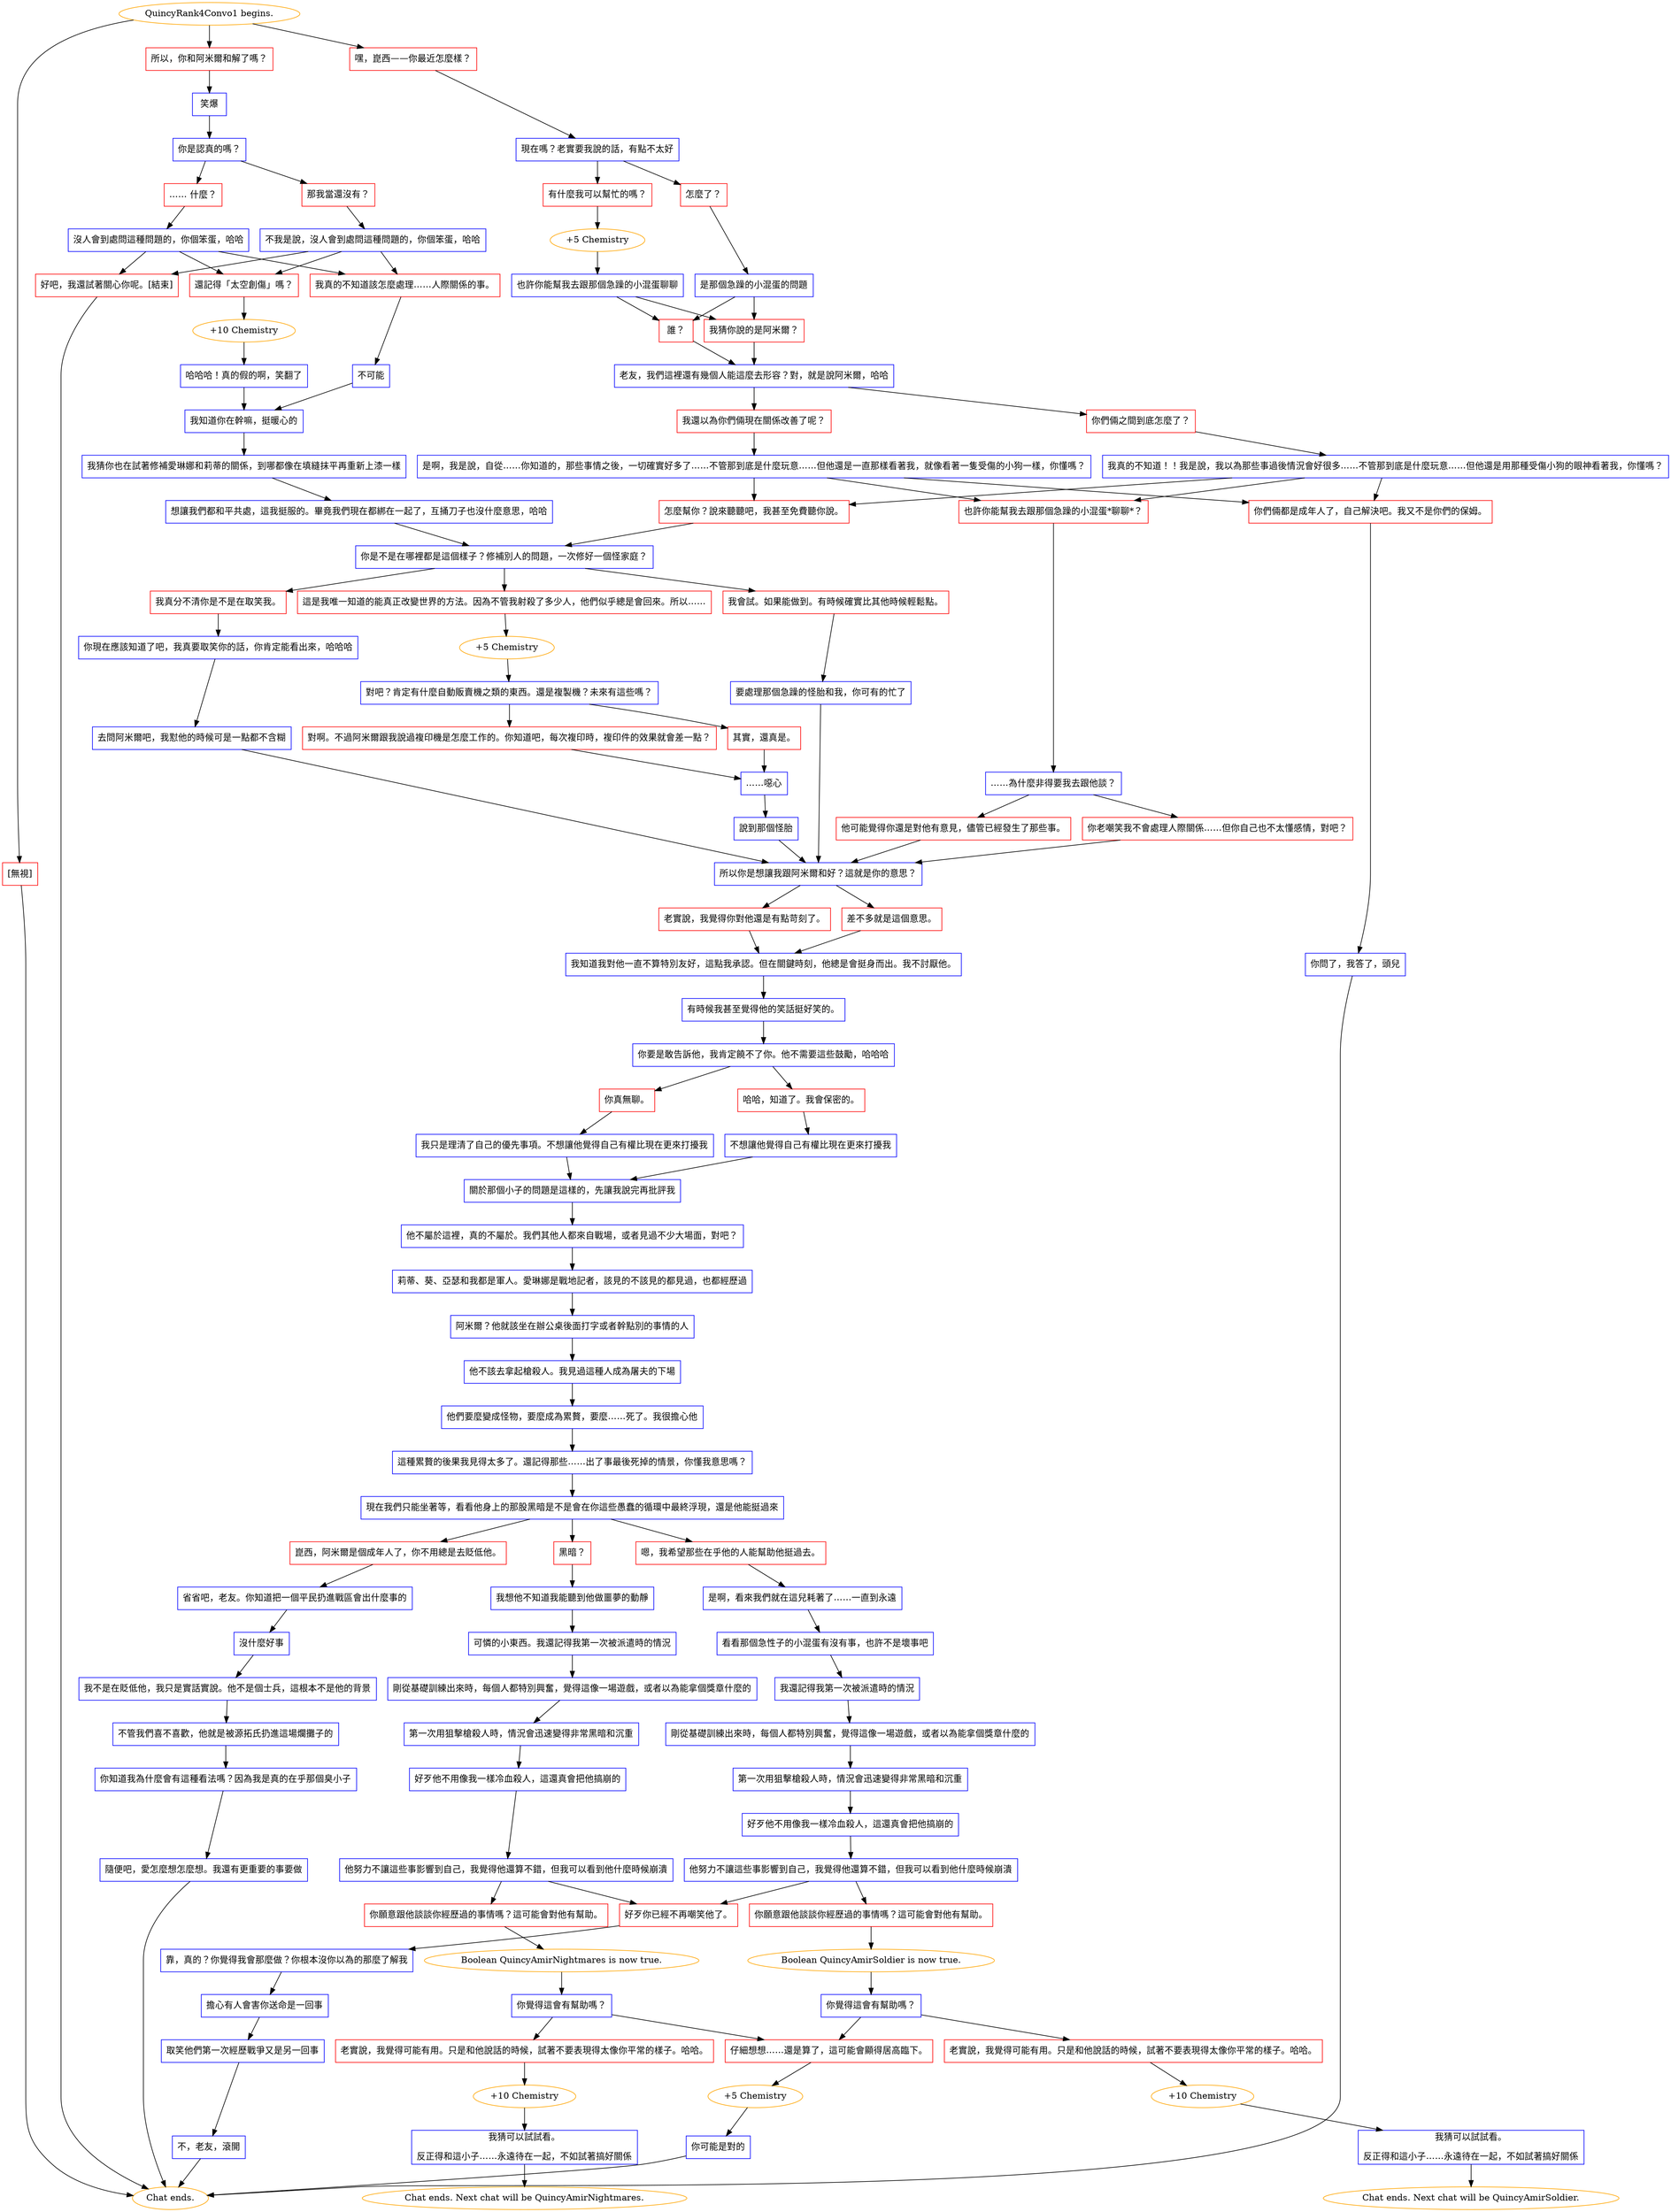digraph {
	"QuincyRank4Convo1 begins." [color=orange];
		"QuincyRank4Convo1 begins." -> j1059501157;
		"QuincyRank4Convo1 begins." -> j1330260780;
		"QuincyRank4Convo1 begins." -> j3102889003;
	j1059501157 [label="嘿，崑西——你最近怎麼樣？",shape=box,color=red];
		j1059501157 -> j724612536;
	j1330260780 [label="所以，你和阿米爾和解了嗎？",shape=box,color=red];
		j1330260780 -> j3288850656;
	j3102889003 [label="[無視]",shape=box,color=red];
		j3102889003 -> "Chat ends.";
	j724612536 [label="現在嗎？老實要我說的話，有點不太好",shape=box,color=blue];
		j724612536 -> j1608133139;
		j724612536 -> j2377661039;
	j3288850656 [label="笑爆",shape=box,color=blue];
		j3288850656 -> j576845246;
	"Chat ends." [color=orange];
	j1608133139 [label="怎麼了？",shape=box,color=red];
		j1608133139 -> j2618253261;
	j2377661039 [label="有什麼我可以幫忙的嗎？",shape=box,color=red];
		j2377661039 -> j2081517740;
	j576845246 [label="你是認真的嗎？",shape=box,color=blue];
		j576845246 -> j1723351817;
		j576845246 -> j3533664571;
	j2618253261 [label="是那個急躁的小混蛋的問題",shape=box,color=blue];
		j2618253261 -> j4145968121;
		j2618253261 -> j745752157;
	j2081517740 [label="+5 Chemistry",color=orange];
		j2081517740 -> j1549881789;
	j1723351817 [label="…… 什麼？",shape=box,color=red];
		j1723351817 -> j3941862434;
	j3533664571 [label="那我當還沒有？",shape=box,color=red];
		j3533664571 -> j2519911497;
	j4145968121 [label="我猜你說的是阿米爾？",shape=box,color=red];
		j4145968121 -> j167557665;
	j745752157 [label="誰？",shape=box,color=red];
		j745752157 -> j167557665;
	j1549881789 [label="也許你能幫我去跟那個急躁的小混蛋聊聊",shape=box,color=blue];
		j1549881789 -> j4145968121;
		j1549881789 -> j745752157;
	j3941862434 [label="沒人會到處問這種問題的，你個笨蛋，哈哈",shape=box,color=blue];
		j3941862434 -> j862105819;
		j3941862434 -> j3719703824;
		j3941862434 -> j4084368483;
	j2519911497 [label="不我是說，沒人會到處問這種問題的，你個笨蛋，哈哈",shape=box,color=blue];
		j2519911497 -> j862105819;
		j2519911497 -> j3719703824;
		j2519911497 -> j4084368483;
	j167557665 [label="老友，我們這裡還有幾個人能這麼去形容？對，就是說阿米爾，哈哈",shape=box,color=blue];
		j167557665 -> j1811917330;
		j167557665 -> j860393262;
	j862105819 [label="我真的不知道該怎麼處理……人際關係的事。",shape=box,color=red];
		j862105819 -> j443127517;
	j3719703824 [label="還記得「太空創傷」嗎？",shape=box,color=red];
		j3719703824 -> j52211726;
	j4084368483 [label="好吧，我還試著關心你呢。[結束]",shape=box,color=red];
		j4084368483 -> "Chat ends.";
	j1811917330 [label="我還以為你們倆現在關係改善了呢？",shape=box,color=red];
		j1811917330 -> j3537483065;
	j860393262 [label="你們倆之間到底怎麼了？",shape=box,color=red];
		j860393262 -> j2066859845;
	j443127517 [label="不可能",shape=box,color=blue];
		j443127517 -> j1115668059;
	j52211726 [label="+10 Chemistry",color=orange];
		j52211726 -> j569488519;
	j3537483065 [label="是啊，我是說，自從……你知道的，那些事情之後，一切確實好多了……不管那到底是什麼玩意……但他還是一直那樣看著我，就像看著一隻受傷的小狗一樣，你懂嗎？",shape=box,color=blue];
		j3537483065 -> j3853390072;
		j3537483065 -> j1888154008;
		j3537483065 -> j4281745915;
	j2066859845 [label="我真的不知道！！我是說，我以為那些事過後情況會好很多……不管那到底是什麼玩意……但他還是用那種受傷小狗的眼神看著我，你懂嗎？",shape=box,color=blue];
		j2066859845 -> j3853390072;
		j2066859845 -> j1888154008;
		j2066859845 -> j4281745915;
	j1115668059 [label="我知道你在幹嘛，挺暖心的",shape=box,color=blue];
		j1115668059 -> j2359226522;
	j569488519 [label="哈哈哈！真的假的啊，笑翻了",shape=box,color=blue];
		j569488519 -> j1115668059;
	j3853390072 [label="也許你能幫我去跟那個急躁的小混蛋*聊聊*？",shape=box,color=red];
		j3853390072 -> j1068911038;
	j1888154008 [label="你們倆都是成年人了，自己解決吧。我又不是你們的保姆。",shape=box,color=red];
		j1888154008 -> j3813496031;
	j4281745915 [label="怎麼幫你？說來聽聽吧，我甚至免費聽你說。",shape=box,color=red];
		j4281745915 -> j177344542;
	j2359226522 [label="我猜你也在試著修補愛琳娜和莉蒂的關係，到哪都像在填縫抹平再重新上漆一樣",shape=box,color=blue];
		j2359226522 -> j1684385825;
	j1068911038 [label="……為什麼非得要我去跟他談？",shape=box,color=blue];
		j1068911038 -> j3311215150;
		j1068911038 -> j424984100;
	j3813496031 [label="你問了，我答了，頭兒",shape=box,color=blue];
		j3813496031 -> "Chat ends.";
	j177344542 [label="你是不是在哪裡都是這個樣子？修補別人的問題，一次修好一個怪家庭？",shape=box,color=blue];
		j177344542 -> j1765791566;
		j177344542 -> j1717251685;
		j177344542 -> j2175172190;
	j1684385825 [label="想讓我們都和平共處，這我挺服的。畢竟我們現在都綁在一起了，互捅刀子也沒什麼意思，哈哈",shape=box,color=blue];
		j1684385825 -> j177344542;
	j3311215150 [label="他可能覺得你還是對他有意見，儘管已經發生了那些事。",shape=box,color=red];
		j3311215150 -> j3245674011;
	j424984100 [label="你老嘲笑我不會處理人際關係……但你自己也不太懂感情，對吧？",shape=box,color=red];
		j424984100 -> j3245674011;
	j1765791566 [label="我會試。如果能做到。有時候確實比其他時候輕鬆點。",shape=box,color=red];
		j1765791566 -> j2534190684;
	j1717251685 [label="我真分不清你是不是在取笑我。",shape=box,color=red];
		j1717251685 -> j2407889257;
	j2175172190 [label="這是我唯一知道的能真正改變世界的方法。因為不管我射殺了多少人，他們似乎總是會回來。所以……",shape=box,color=red];
		j2175172190 -> j697873925;
	j3245674011 [label="所以你是想讓我跟阿米爾和好？這就是你的意思？",shape=box,color=blue];
		j3245674011 -> j1146769988;
		j3245674011 -> j1426854233;
	j2534190684 [label="要處理那個急躁的怪胎和我，你可有的忙了",shape=box,color=blue];
		j2534190684 -> j3245674011;
	j2407889257 [label="你現在應該知道了吧，我真要取笑你的話，你肯定能看出來，哈哈哈",shape=box,color=blue];
		j2407889257 -> j1422632984;
	j697873925 [label="+5 Chemistry",color=orange];
		j697873925 -> j3705465077;
	j1146769988 [label="差不多就是這個意思。",shape=box,color=red];
		j1146769988 -> j2136895921;
	j1426854233 [label="老實說，我覺得你對他還是有點苛刻了。",shape=box,color=red];
		j1426854233 -> j2136895921;
	j1422632984 [label="去問阿米爾吧，我懟他的時候可是一點都不含糊",shape=box,color=blue];
		j1422632984 -> j3245674011;
	j3705465077 [label="對吧？肯定有什麼自動販賣機之類的東西。還是複製機？未來有這些嗎？",shape=box,color=blue];
		j3705465077 -> j1819705750;
		j3705465077 -> j446064264;
	j2136895921 [label="我知道我對他一直不算特別友好，這點我承認。但在關鍵時刻，他總是會挺身而出。我不討厭他。",shape=box,color=blue];
		j2136895921 -> j141833661;
	j1819705750 [label="對啊。不過阿米爾跟我說過複印機是怎麼工作的。你知道吧，每次複印時，複印件的效果就會差一點？",shape=box,color=red];
		j1819705750 -> j2933189183;
	j446064264 [label="其實，還真是。",shape=box,color=red];
		j446064264 -> j2933189183;
	j141833661 [label="有時候我甚至覺得他的笑話挺好笑的。",shape=box,color=blue];
		j141833661 -> j3247833809;
	j2933189183 [label="……噁心",shape=box,color=blue];
		j2933189183 -> j3071886111;
	j3247833809 [label="你要是敢告訴他，我肯定饒不了你。他不需要這些鼓勵，哈哈哈",shape=box,color=blue];
		j3247833809 -> j3881467205;
		j3247833809 -> j442633355;
	j3071886111 [label="說到那個怪胎",shape=box,color=blue];
		j3071886111 -> j3245674011;
	j3881467205 [label="哈哈，知道了。我會保密的。",shape=box,color=red];
		j3881467205 -> j587225981;
	j442633355 [label="你真無聊。",shape=box,color=red];
		j442633355 -> j4220428791;
	j587225981 [label="不想讓他覺得自己有權比現在更來打擾我",shape=box,color=blue];
		j587225981 -> j2281457987;
	j4220428791 [label="我只是理清了自己的優先事項。不想讓他覺得自己有權比現在更來打擾我",shape=box,color=blue];
		j4220428791 -> j2281457987;
	j2281457987 [label="關於那個小子的問題是這樣的，先讓我說完再批評我",shape=box,color=blue];
		j2281457987 -> j254384515;
	j254384515 [label="他不屬於這裡，真的不屬於。我們其他人都來自戰場，或者見過不少大場面，對吧？",shape=box,color=blue];
		j254384515 -> j598407296;
	j598407296 [label="莉蒂、葵、亞瑟和我都是軍人。愛琳娜是戰地記者，該見的不該見的都見過，也都經歷過",shape=box,color=blue];
		j598407296 -> j3365782502;
	j3365782502 [label="阿米爾？他就該坐在辦公桌後面打字或者幹點別的事情的人",shape=box,color=blue];
		j3365782502 -> j2108344213;
	j2108344213 [label="他不該去拿起槍殺人。我見過這種人成為屠夫的下場",shape=box,color=blue];
		j2108344213 -> j981305800;
	j981305800 [label="他們要麼變成怪物，要麼成為累贅，要麼……死了。我很擔心他",shape=box,color=blue];
		j981305800 -> j4214372286;
	j4214372286 [label="這種累贅的後果我見得太多了。還記得那些……出了事最後死掉的情景，你懂我意思嗎？",shape=box,color=blue];
		j4214372286 -> j2945740069;
	j2945740069 [label="現在我們只能坐著等，看看他身上的那股黑暗是不是會在你這些愚蠢的循環中最終浮現，還是他能挺過來",shape=box,color=blue];
		j2945740069 -> j3409438467;
		j2945740069 -> j2716661666;
		j2945740069 -> j3838112148;
	j3409438467 [label="嗯，我希望那些在乎他的人能幫助他挺過去。",shape=box,color=red];
		j3409438467 -> j1033318985;
	j2716661666 [label="黑暗？",shape=box,color=red];
		j2716661666 -> j833193467;
	j3838112148 [label="崑西，阿米爾是個成年人了，你不用總是去貶低他。",shape=box,color=red];
		j3838112148 -> j1887412694;
	j1033318985 [label="是啊，看來我們就在這兒耗著了……一直到永遠",shape=box,color=blue];
		j1033318985 -> j2433170596;
	j833193467 [label="我想他不知道我能聽到他做噩夢的動靜",shape=box,color=blue];
		j833193467 -> j1373303999;
	j1887412694 [label="省省吧，老友。你知道把一個平民扔進戰區會出什麼事的",shape=box,color=blue];
		j1887412694 -> j1014124807;
	j2433170596 [label="看看那個急性子的小混蛋有沒有事，也許不是壞事吧",shape=box,color=blue];
		j2433170596 -> j2333379909;
	j1373303999 [label="可憐的小東西。我還記得我第一次被派遣時的情況",shape=box,color=blue];
		j1373303999 -> j3415330438;
	j1014124807 [label="沒什麼好事",shape=box,color=blue];
		j1014124807 -> j2772420972;
	j2333379909 [label="我還記得我第一次被派遣時的情況",shape=box,color=blue];
		j2333379909 -> j3542779201;
	j3415330438 [label="剛從基礎訓練出來時，每個人都特別興奮，覺得這像一場遊戲，或者以為能拿個獎章什麼的",shape=box,color=blue];
		j3415330438 -> j2504039814;
	j2772420972 [label="我不是在貶低他，我只是實話實說。他不是個士兵，這根本不是他的背景",shape=box,color=blue];
		j2772420972 -> j1292182400;
	j3542779201 [label="剛從基礎訓練出來時，每個人都特別興奮，覺得這像一場遊戲，或者以為能拿個獎章什麼的",shape=box,color=blue];
		j3542779201 -> j1017506185;
	j2504039814 [label="第一次用狙擊槍殺人時，情況會迅速變得非常黑暗和沉重",shape=box,color=blue];
		j2504039814 -> j843136264;
	j1292182400 [label="不管我們喜不喜歡，他就是被源拓氏扔進這場爛攤子的",shape=box,color=blue];
		j1292182400 -> j2561919238;
	j1017506185 [label="第一次用狙擊槍殺人時，情況會迅速變得非常黑暗和沉重",shape=box,color=blue];
		j1017506185 -> j1762902726;
	j843136264 [label="好歹他不用像我一樣冷血殺人，這還真會把他搞崩的",shape=box,color=blue];
		j843136264 -> j1858168337;
	j2561919238 [label="你知道我為什麼會有這種看法嗎？因為我是真的在乎那個臭小子",shape=box,color=blue];
		j2561919238 -> j3522474555;
	j1762902726 [label="好歹他不用像我一樣冷血殺人，這還真會把他搞崩的",shape=box,color=blue];
		j1762902726 -> j1844962548;
	j1858168337 [label="他努力不讓這些事影響到自己，我覺得他還算不錯，但我可以看到他什麼時候崩潰",shape=box,color=blue];
		j1858168337 -> j1266138726;
		j1858168337 -> j3671798420;
	j3522474555 [label="隨便吧，愛怎麼想怎麼想。我還有更重要的事要做",shape=box,color=blue];
		j3522474555 -> "Chat ends.";
	j1844962548 [label="他努力不讓這些事影響到自己，我覺得他還算不錯，但我可以看到他什麼時候崩潰",shape=box,color=blue];
		j1844962548 -> j2248472690;
		j1844962548 -> j3671798420;
	j1266138726 [label="你願意跟他談談你經歷過的事情嗎？這可能會對他有幫助。",shape=box,color=red];
		j1266138726 -> j101755703;
	j3671798420 [label="好歹你已經不再嘲笑他了。",shape=box,color=red];
		j3671798420 -> j3165014730;
	j2248472690 [label="你願意跟他談談你經歷過的事情嗎？這可能會對他有幫助。",shape=box,color=red];
		j2248472690 -> j2818997742;
	j101755703 [label="Boolean QuincyAmirNightmares is now true.",color=orange];
		j101755703 -> j2468217044;
	j3165014730 [label="靠，真的？你覺得我會那麼做？你根本沒你以為的那麼了解我",shape=box,color=blue];
		j3165014730 -> j3844381993;
	j2818997742 [label="Boolean QuincyAmirSoldier is now true.",color=orange];
		j2818997742 -> j2276182299;
	j2468217044 [label="你覺得這會有幫助嗎？",shape=box,color=blue];
		j2468217044 -> j2574101123;
		j2468217044 -> j4031630484;
	j3844381993 [label="擔心有人會害你送命是一回事",shape=box,color=blue];
		j3844381993 -> j1225354167;
	j2276182299 [label="你覺得這會有幫助嗎？",shape=box,color=blue];
		j2276182299 -> j2162253728;
		j2276182299 -> j4031630484;
	j2574101123 [label="老實說，我覺得可能有用。只是和他說話的時候，試著不要表現得太像你平常的樣子。哈哈。",shape=box,color=red];
		j2574101123 -> j2328394072;
	j4031630484 [label="仔細想想……還是算了，這可能會顯得居高臨下。",shape=box,color=red];
		j4031630484 -> j1887740487;
	j1225354167 [label="取笑他們第一次經歷戰爭又是另一回事",shape=box,color=blue];
		j1225354167 -> j1884586597;
	j2162253728 [label="老實說，我覺得可能有用。只是和他說話的時候，試著不要表現得太像你平常的樣子。哈哈。",shape=box,color=red];
		j2162253728 -> j3157377526;
	j2328394072 [label="+10 Chemistry",color=orange];
		j2328394072 -> j3681925778;
	j1887740487 [label="+5 Chemistry",color=orange];
		j1887740487 -> j1804930140;
	j1884586597 [label="不，老友，滾開",shape=box,color=blue];
		j1884586597 -> "Chat ends.";
	j3157377526 [label="+10 Chemistry",color=orange];
		j3157377526 -> j3234953446;
	j3681925778 [label="我猜可以試試看。
反正得和這小子……永遠待在一起，不如試著搞好關係",shape=box,color=blue];
		j3681925778 -> "Chat ends. Next chat will be QuincyAmirNightmares.";
	j1804930140 [label="你可能是對的",shape=box,color=blue];
		j1804930140 -> "Chat ends.";
	j3234953446 [label="我猜可以試試看。
反正得和這小子……永遠待在一起，不如試著搞好關係",shape=box,color=blue];
		j3234953446 -> "Chat ends. Next chat will be QuincyAmirSoldier.";
	"Chat ends. Next chat will be QuincyAmirNightmares." [color=orange];
	"Chat ends. Next chat will be QuincyAmirSoldier." [color=orange];
}